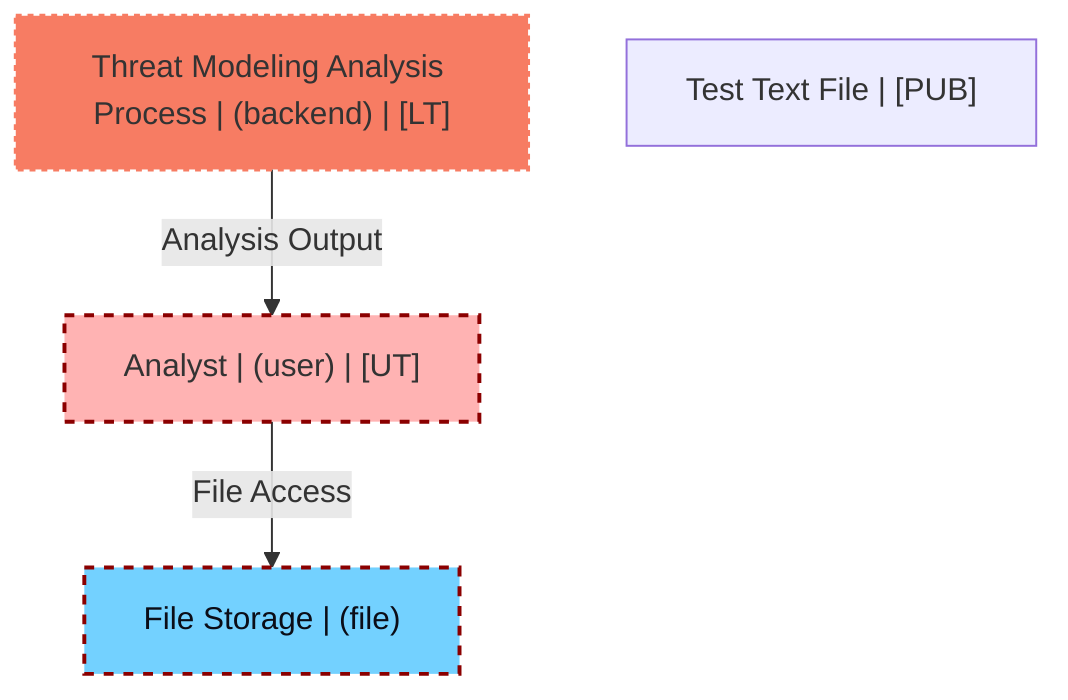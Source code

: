 graph TB
  node_01F8Z8Z5FQ3J2G0Y8J4K8F5W8H["Analyst | (user) | [UT]"]:::untrusted
  node_01F8Z8Z5FQ3J2G0Y8J4K8F5W8F["Threat Modeling Analysis Process | (backend) | [LT]"]:::lowTrust
  node_01F8Z8Z5FQ3J2G0Y8J4K8F5W8G["File Storage | (file)"]:::dataStore
  node_01F8Z8Z5FQ3J2G0Y8J4K8F5W8E["Test Text File | [PUB]"]:::dataAsset,public

  node_01F8Z8Z5FQ3J2G0Y8J4K8F5W8H -->|File Access| node_01F8Z8Z5FQ3J2G0Y8J4K8F5W8G:::unencryptedFlow
  node_01F8Z8Z5FQ3J2G0Y8J4K8F5W8F -->|Analysis Output| node_01F8Z8Z5FQ3J2G0Y8J4K8F5W8H:::unencryptedFlow

  classDef externalEntity fill:#FFB3B3,stroke:#8B0000,stroke-width:2px,color:#0B0D17
  classDef process fill:#C2FFD8,stroke:#106B49,stroke-width:2px,color:#0B0D17
  classDef dataStore fill:#73d1ff,stroke:#29ABE2,stroke-width:2px,color:#0B0D17
  classDef dataAsset fill:#ffa1ad,stroke:#A259FF,stroke-width:2px,color:#0B0D17
  classDef untrusted fill:#FFB3B3,stroke:#8B0000,stroke-width:3px,stroke-dasharray:5 5
  classDef lowTrust fill:#f77c63,stroke:#f77c63,stroke-width:2px,stroke-dasharray:3 3
  classDef mediumTrust fill:#FFF2B3,stroke:#7A6300,stroke-width:2px
  classDef highTrust fill:#C2FFD8,stroke:#106B49,stroke-width:2px
  classDef veryHighTrust fill:#36FF8F,stroke:#36FF8F,stroke-width:3px
  classDef public fill:#C2FFD8,stroke:#106B49,stroke-width:1px
  classDef internal fill:#FFF2B3,stroke:#7A6300,stroke-width:1px
  classDef confidential fill:#FFB3B3,stroke:#8B0000,stroke-width:2px
  classDef restricted fill:#8B0000,stroke:#8B0000,stroke-width:3px
  classDef pii fill:#ffa1ad,stroke:#A259FF,stroke-width:2px
  classDef pci fill:#8B0000,stroke:#8B0000,stroke-width:3px
  classDef phi fill:#ffa1ad,stroke:#A259FF,stroke-width:3px
  classDef encryptedFlow stroke:#106B49,stroke-width:2px
  classDef unencryptedFlow stroke:#8B0000,stroke-width:2px,stroke-dasharray:5 5
  classDef authenticatedFlow stroke:#29ABE2,stroke-width:2px
  classDef trustBoundary fill:transparent,stroke:#2E3440,stroke-width:3px,stroke-dasharray:10 5